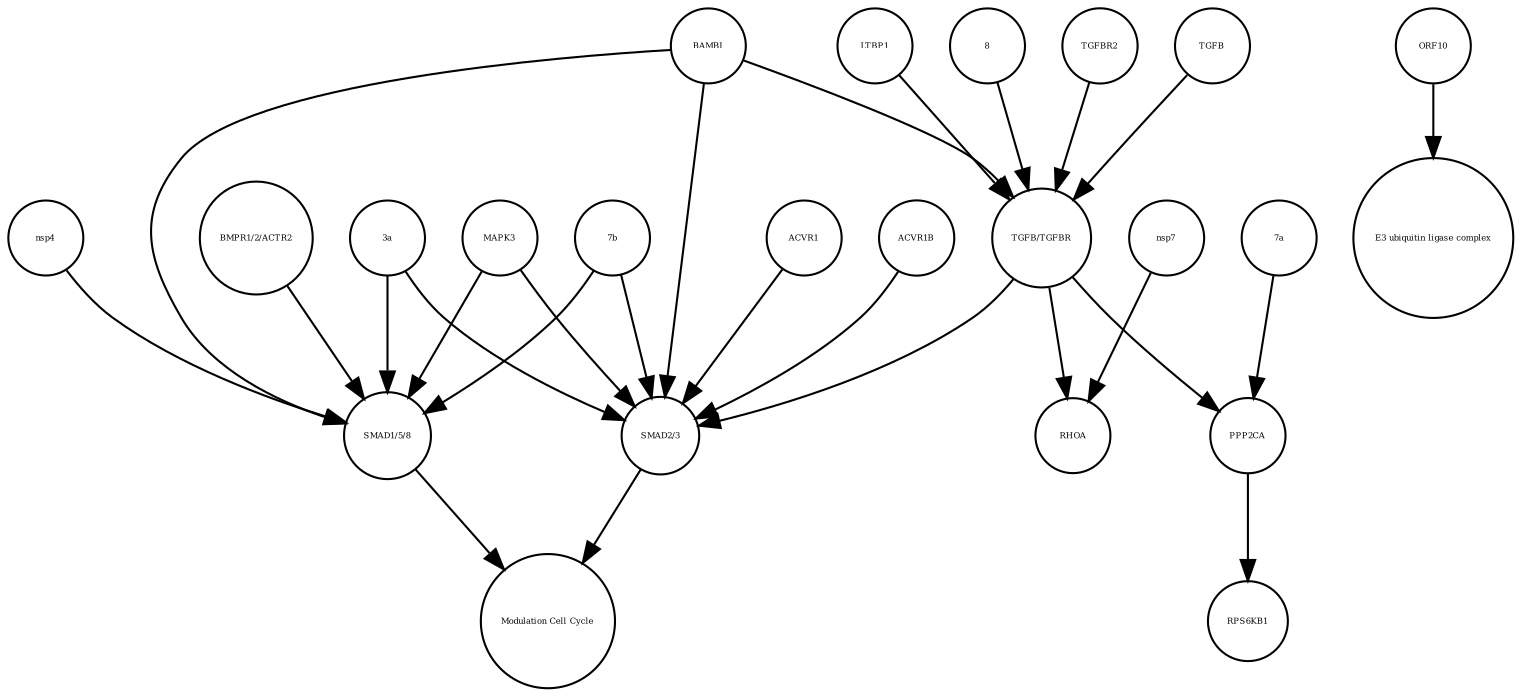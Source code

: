 strict digraph  {
"SMAD1/5/8" [annotation="", bipartite=0, cls=complex, fontsize=4, label="SMAD1/5/8", shape=circle];
"Modulation Cell Cycle" [annotation="", bipartite=0, cls=phenotype, fontsize=4, label="Modulation Cell Cycle", shape=circle];
"SMAD2/3" [annotation="", bipartite=0, cls=complex, fontsize=4, label="SMAD2/3", shape=circle];
nsp4 [annotation="", bipartite=0, cls=macromolecule, fontsize=4, label=nsp4, shape=circle];
RHOA [annotation="", bipartite=0, cls=macromolecule, fontsize=4, label=RHOA, shape=circle];
"3a" [annotation="", bipartite=0, cls=macromolecule, fontsize=4, label="3a", shape=circle];
nsp7 [annotation="", bipartite=0, cls=macromolecule, fontsize=4, label=nsp7, shape=circle];
BAMBI [annotation="", bipartite=0, cls=macromolecule, fontsize=4, label=BAMBI, shape=circle];
ACVR1 [annotation="", bipartite=0, cls=macromolecule, fontsize=4, label=ACVR1, shape=circle];
MAPK3 [annotation="", bipartite=0, cls=macromolecule, fontsize=4, label=MAPK3, shape=circle];
"E3 ubiquitin ligase complex" [annotation="", bipartite=0, cls=complex, fontsize=4, label="E3 ubiquitin ligase complex", shape=circle];
ORF10 [annotation="", bipartite=0, cls=macromolecule, fontsize=4, label=ORF10, shape=circle];
"BMPR1/2/ACTR2" [annotation="", bipartite=0, cls=complex, fontsize=4, label="BMPR1/2/ACTR2", shape=circle];
"7b" [annotation="", bipartite=0, cls=macromolecule, fontsize=4, label="7b", shape=circle];
PPP2CA [annotation="", bipartite=0, cls=macromolecule, fontsize=4, label=PPP2CA, shape=circle];
8 [annotation="", bipartite=0, cls=macromolecule, fontsize=4, label=8, shape=circle];
"TGFB/TGFBR" [annotation="", bipartite=0, cls=complex, fontsize=4, label="TGFB/TGFBR", shape=circle];
TGFBR2 [annotation="", bipartite=0, cls=macromolecule, fontsize=4, label=TGFBR2, shape=circle];
TGFB [annotation="", bipartite=0, cls=macromolecule, fontsize=4, label=TGFB, shape=circle];
"7a" [annotation="", bipartite=0, cls=macromolecule, fontsize=4, label="7a", shape=circle];
ACVR1B [annotation="", bipartite=0, cls=macromolecule, fontsize=4, label=ACVR1B, shape=circle];
RPS6KB1 [annotation="", bipartite=0, cls=macromolecule, fontsize=4, label=RPS6KB1, shape=circle];
LTBP1 [annotation="", bipartite=0, cls=macromolecule, fontsize=4, label=LTBP1, shape=circle];
"SMAD1/5/8" -> "Modulation Cell Cycle"  [annotation="", interaction_type=stimulation];
"SMAD2/3" -> "Modulation Cell Cycle"  [annotation="", interaction_type=stimulation];
nsp4 -> "SMAD1/5/8"  [annotation="urn_miriam_doi_10.1101%2F2020.06.17.156455", interaction_type=stimulation];
"3a" -> "SMAD1/5/8"  [annotation="urn_miriam_doi_10.1101%2F2020.06.17.156455", interaction_type=stimulation];
"3a" -> "SMAD2/3"  [annotation="urn_miriam_doi_10.1101%2F2020.06.17.156455", interaction_type=stimulation];
nsp7 -> RHOA  [annotation="urn_miriam_doi_10.1101%2F2020.06.17.156455", interaction_type=stimulation];
BAMBI -> "TGFB/TGFBR"  [annotation="urn_miriam_doi_10.1101%2F2020.06.17.156455", interaction_type=inhibition];
BAMBI -> "SMAD1/5/8"  [annotation="urn_miriam_doi_10.1101%2F2020.06.17.156455", interaction_type=inhibition];
BAMBI -> "SMAD2/3"  [annotation="urn_miriam_doi_10.1101%2F2020.06.17.156455", interaction_type=inhibition];
ACVR1 -> "SMAD2/3"  [annotation="urn_miriam_doi_10.1101%2F2020.06.17.156455", interaction_type=catalysis];
MAPK3 -> "SMAD1/5/8"  [annotation="urn_miriam_doi_10.1101%2F2020.06.17.156455", interaction_type=inhibition];
MAPK3 -> "SMAD2/3"  [annotation="urn_miriam_doi_10.1101%2F2020.06.17.156455", interaction_type=inhibition];
ORF10 -> "E3 ubiquitin ligase complex"  [annotation="", interaction_type=production];
"BMPR1/2/ACTR2" -> "SMAD1/5/8"  [annotation="urn_miriam_doi_10.1101%2F2020.06.17.156455", interaction_type=catalysis];
"7b" -> "SMAD1/5/8"  [annotation="urn_miriam_doi_10.1101%2F2020.06.17.156455", interaction_type=stimulation];
"7b" -> "SMAD2/3"  [annotation="urn_miriam_doi_10.1101%2F2020.06.17.156455", interaction_type=stimulation];
PPP2CA -> RPS6KB1  [annotation="", interaction_type=catalysis];
8 -> "TGFB/TGFBR"  [annotation="urn_miriam_doi_10.1101%2F2020.06.17.156455", interaction_type=stimulation];
"TGFB/TGFBR" -> PPP2CA  [annotation="urn_miriam_doi_10.1101%2F2020.03.31.019216", interaction_type=stimulation];
"TGFB/TGFBR" -> RHOA  [annotation="urn_miriam_doi_10.1101%2F2020.06.17.156455", interaction_type=stimulation];
"TGFB/TGFBR" -> "SMAD2/3"  [annotation="urn_miriam_doi_10.1101%2F2020.06.17.156455", interaction_type=stimulation];
TGFBR2 -> "TGFB/TGFBR"  [annotation="", interaction_type=production];
TGFB -> "TGFB/TGFBR"  [annotation="", interaction_type=production];
"7a" -> PPP2CA  [annotation="urn_miriam_doi_10.1101%2F2020.03.31.019216", interaction_type=stimulation];
ACVR1B -> "SMAD2/3"  [annotation="urn_miriam_doi_10.1101%2F2020.06.17.156455", interaction_type=catalysis];
LTBP1 -> "TGFB/TGFBR"  [annotation="urn_miriam_doi_10.1101%2F2020.06.17.156455", interaction_type=inhibition];
}
